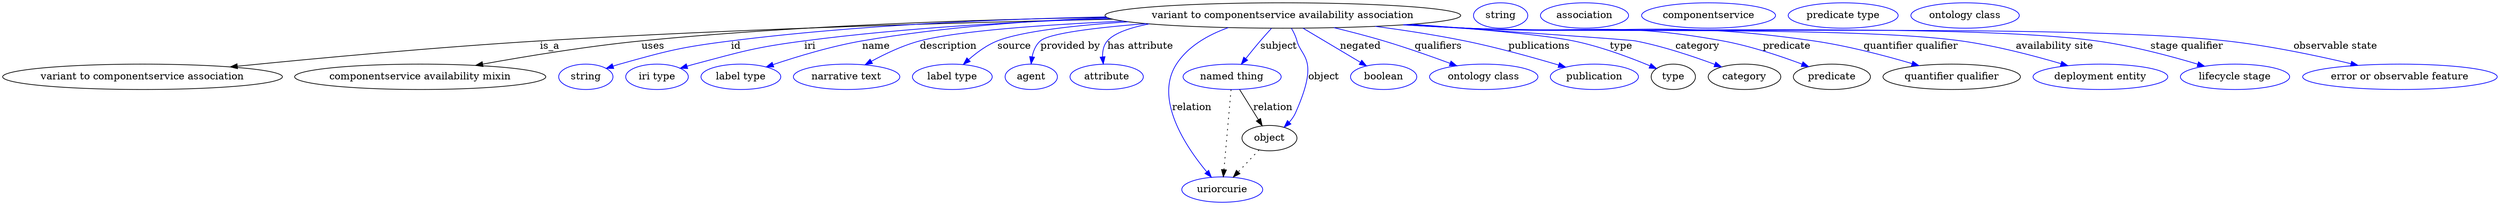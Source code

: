 digraph {
	graph [bb="0,0,3536,283"];
	node [label="\N"];
	"variant to componentservice availability association"	[height=0.5,
		label="variant to componentservice availability association",
		pos="1815.2,265",
		width=7.0049];
	"variant to componentservice association"	[height=0.5,
		pos="198.23,178",
		width=5.5065];
	"variant to componentservice availability association" -> "variant to componentservice association"	[label=is_a,
		lp="775.23,221.5",
		pos="e,322.75,192.05 1573.8,259.78 1360.1,255.14 1039.7,245.98 761.23,229 614.58,220.06 446.88,204.47 332.92,193.07"];
	"componentservice availability mixin"	[height=0.5,
		pos="592.23,178",
		width=4.9468];
	"variant to componentservice availability association" -> "componentservice availability mixin"	[label=uses,
		lp="921.73,221.5",
		pos="e,670.68,194.21 1565.6,262.45 1382.4,259.36 1127.9,250.98 905.23,229 829.11,221.48 743.36,207.39 680.89,196.07"];
	id	[color=blue,
		height=0.5,
		label=string,
		pos="826.23,178",
		width=1.0652];
	"variant to componentservice availability association" -> id	[color=blue,
		label=id,
		lp="1039.2,221.5",
		pos="e,855.22,189.97 1564.4,263.06 1410.4,259.93 1209.3,251.3 1032.2,229 961.06,220.04 943.31,215.35 874.23,196 871.13,195.13 867.93,\
194.16 864.73,193.14",
		style=solid];
	iri	[color=blue,
		height=0.5,
		label="iri type",
		pos="927.23,178",
		width=1.2277];
	"variant to componentservice availability association" -> iri	[color=blue,
		label=iri,
		lp="1144.2,221.5",
		pos="e,960.16,190.13 1570.4,260.65 1440.9,256.54 1279.5,247.72 1136.2,229 1066,219.81 1048.7,214.18 980.23,196 976.86,195.11 973.39,194.12 \
969.91,193.1",
		style=solid];
	name	[color=blue,
		height=0.5,
		label="label type",
		pos="1046.2,178",
		width=1.5707];
	"variant to componentservice availability association" -> name	[color=blue,
		label=name,
		lp="1238.2,221.5",
		pos="e,1082.2,192.04 1566.6,261.87 1458.8,257.74 1331.7,248.56 1218.2,229 1174.6,221.47 1126.3,206.84 1092,195.34",
		style=solid];
	description	[color=blue,
		height=0.5,
		label="narrative text",
		pos="1196.2,178",
		width=2.0943];
	"variant to componentservice availability association" -> description	[color=blue,
		label=description,
		lp="1340.7,221.5",
		pos="e,1222.5,195.11 1589.2,257.02 1477,251.87 1354.1,243.21 1300.2,229 1276.2,222.65 1250.9,210.67 1231.4,200.04",
		style=solid];
	source	[color=blue,
		height=0.5,
		label="label type",
		pos="1346.2,178",
		width=1.5707];
	"variant to componentservice availability association" -> source	[color=blue,
		label=source,
		lp="1434.2,221.5",
		pos="e,1361.9,195.56 1596.1,256.08 1519.9,250.98 1444.9,242.64 1410.2,229 1395.2,223.1 1380.9,212.51 1369.6,202.59",
		style=solid];
	"provided by"	[color=blue,
		height=0.5,
		label=agent,
		pos="1458.2,178",
		width=1.0291];
	"variant to componentservice availability association" -> "provided by"	[color=blue,
		label="provided by",
		lp="1513.7,221.5",
		pos="e,1458,196.42 1621.3,253.47 1550.2,247.87 1483.9,239.84 1471.2,229 1464.6,223.35 1461.2,214.84 1459.4,206.43",
		style=solid];
	"has attribute"	[color=blue,
		height=0.5,
		label=attribute,
		pos="1565.2,178",
		width=1.4443];
	"variant to componentservice availability association" -> "has attribute"	[color=blue,
		label="has attribute",
		lp="1613.2,221.5",
		pos="e,1560.4,196.31 1625.5,253.06 1598.3,247.78 1576.1,240.1 1566.2,229 1560.8,222.88 1559.2,214.49 1559.4,206.33",
		style=solid];
	subject	[color=blue,
		height=0.5,
		label="named thing",
		pos="1743.2,178",
		width=1.9318];
	"variant to componentservice availability association" -> subject	[color=blue,
		label=subject,
		lp="1809.2,221.5",
		pos="e,1756.3,195.89 1799.1,246.76 1793.9,241.16 1788.3,234.88 1783.2,229 1776.4,220.98 1769.1,212.02 1762.6,203.93",
		style=solid];
	relation	[color=blue,
		height=0.5,
		label=uriorcurie,
		pos="1729.2,18",
		width=1.5887];
	"variant to componentservice availability association" -> relation	[color=blue,
		label=relation,
		lp="1686.2,134.5",
		pos="e,1713.8,35.479 1737.9,247.82 1709.8,237.8 1680.9,221.72 1664.2,196 1632.2,146.5 1677.4,79.063 1707,43.415",
		style=solid];
	negated	[color=blue,
		height=0.5,
		label=boolean,
		pos="1958.2,178",
		width=1.2999];
	"variant to componentservice availability association" -> negated	[color=blue,
		label=negated,
		lp="1925.2,221.5",
		pos="e,1934,193.42 1843.8,247 1867.3,233.02 1900.7,213.2 1925.3,198.56",
		style=solid];
	qualifiers	[color=blue,
		height=0.5,
		label="ontology class",
		pos="2099.2,178",
		width=2.1304];
	"variant to componentservice availability association" -> qualifiers	[color=blue,
		label=qualifiers,
		lp="2035.7,221.5",
		pos="e,2061,193.74 1888,247.69 1910.6,242.22 1935.6,235.77 1958.2,229 1989.6,219.63 2024.2,207.37 2051.4,197.33",
		style=solid];
	publications	[color=blue,
		height=0.5,
		label=publication,
		pos="2256.2,178",
		width=1.7332];
	"variant to componentservice availability association" -> publications	[color=blue,
		label=publications,
		lp="2178.2,221.5",
		pos="e,2215.5,191.78 1946.4,249.61 1987.2,244.22 2032.3,237.34 2073.2,229 2118.5,219.78 2169.1,205.65 2205.6,194.76",
		style=solid];
	type	[height=0.5,
		pos="2368.2,178",
		width=0.86659];
	"variant to componentservice availability association" -> type	[color=blue,
		label=type,
		lp="2294.2,221.5",
		pos="e,2344.4,189.67 1997.8,252.57 2086.5,246.19 2183.1,237.77 2226.2,229 2264.6,221.21 2306.7,205.41 2335,193.64",
		style=solid];
	category	[height=0.5,
		pos="2469.2,178",
		width=1.4263];
	"variant to componentservice availability association" -> category	[color=blue,
		label=category,
		lp="2402.7,221.5",
		pos="e,2436.9,191.98 1995.6,252.38 2131.9,243.42 2298.4,232.07 2314.2,229 2353.4,221.42 2396.6,206.99 2427.3,195.57",
		style=solid];
	object	[height=0.5,
		pos="1796.2,91",
		width=1.0832];
	"variant to componentservice availability association" -> object	[color=blue,
		label=object,
		lp="1873.2,178",
		pos="e,1817.1,106.49 1827.3,246.97 1830.5,241.49 1833.6,235.22 1835.2,229 1841.7,204.82 1867.7,204.49 1833.2,127 1831.1,122.17 1827.9,\
117.7 1824.4,113.66",
		style=solid];
	predicate	[height=0.5,
		pos="2593.2,178",
		width=1.5165];
	"variant to componentservice availability association" -> predicate	[color=blue,
		label=predicate,
		lp="2529.2,221.5",
		pos="e,2560.3,192.41 1992.1,252.16 2020.5,250.36 2049.7,248.58 2077.2,247 2237.6,237.8 2280.2,257.91 2438.2,229 2477.3,221.86 2520.1,\
207.53 2550.8,196.03",
		style=solid];
	"quantifier qualifier"	[height=0.5,
		pos="2763.2,178",
		width=2.7081];
	"variant to componentservice availability association" -> "quantifier qualifier"	[color=blue,
		label="quantifier qualifier",
		lp="2705.2,221.5",
		pos="e,2716.7,193.87 1989.9,251.98 2019.1,250.17 2049,248.43 2077.2,247 2294.9,235.94 2351.5,260.11 2567.2,229 2614.9,222.12 2667.8,208.25 \
2706.6,196.86",
		style=solid];
	"availability site"	[color=blue,
		height=0.5,
		label="deployment entity",
		pos="2974.2,178",
		width=2.6539];
	"variant to componentservice availability association" -> "availability site"	[color=blue,
		label="availability site",
		lp="2909.2,221.5",
		pos="e,2928,193.78 1987.8,251.84 2017.6,250.02 2048.3,248.31 2077.2,247 2232.5,239.97 2622.3,250.15 2776.2,229 2825,222.3 2879,208.18 \
2918.3,196.65",
		style=solid];
	"stage qualifier"	[color=blue,
		height=0.5,
		label="lifecycle stage",
		pos="3165.2,178",
		width=2.1484];
	"variant to componentservice availability association" -> "stage qualifier"	[color=blue,
		label="stage qualifier",
		lp="3096.7,221.5",
		pos="e,3122,193.02 1986.8,251.77 2016.9,249.93 2048,248.24 2077.2,247 2275.1,238.59 2772,255.53 2968.2,229 3017.9,222.29 3073,207.64 \
3112.3,195.93",
		style=solid];
	"observable state"	[color=blue,
		height=0.5,
		label="error or observable feature",
		pos="3398.2,178",
		width=3.8274];
	"variant to componentservice availability association" -> "observable state"	[color=blue,
		label="observable state",
		lp="3307.7,221.5",
		pos="e,3338.6,194.33 1986.1,251.73 2016.4,249.88 2047.7,248.2 2077.2,247 2316,237.26 2914.7,254.9 3152.2,229 3212.4,222.44 3279.7,208.27 \
3328.7,196.69",
		style=solid];
	subject -> relation	[pos="e,1730.8,36.188 1741.7,159.79 1739.3,132.48 1734.5,78.994 1731.7,46.38",
		style=dotted];
	subject -> object	[label=relation,
		lp="1801.2,134.5",
		pos="e,1785.9,108.6 1754,159.8 1761.6,147.54 1772,130.87 1780.6,117.13"];
	association_type	[color=blue,
		height=0.5,
		label=string,
		pos="2124.2,265",
		width=1.0652];
	association_category	[color=blue,
		height=0.5,
		label=association,
		pos="2243.2,265",
		width=1.7332];
	object -> relation	[pos="e,1745,35.702 1781.4,74.243 1772.8,65.127 1761.8,53.465 1752.1,43.208",
		style=dotted];
	"variant to componentservice association_object"	[color=blue,
		height=0.5,
		label=componentservice,
		pos="2418.2,265",
		width=2.6359];
	"variant to componentservice availability association_predicate"	[color=blue,
		height=0.5,
		label="predicate type",
		pos="2609.2,265",
		width=2.1665];
	"componentservice availability mixin_quantifier qualifier"	[color=blue,
		height=0.5,
		label="ontology class",
		pos="2782.2,265",
		width=2.1304];
}
